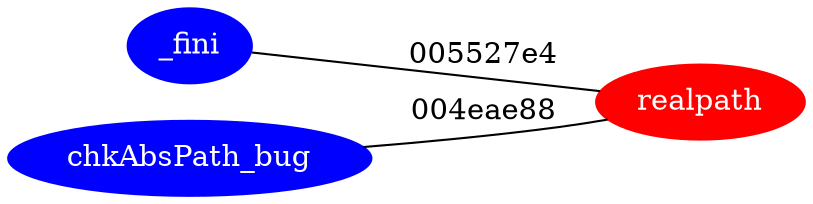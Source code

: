 graph ReferenceTree {
	graph [rankdir=LR]
	_fini [label=_fini color=blue fontcolor=white style=filled]
	realpath [label=realpath color=red fontcolor=white style=filled]
	_fini -- realpath [label="005527e4"]
	chkAbsPath_bug [label=chkAbsPath_bug color=blue fontcolor=white style=filled]
	realpath [label=realpath color=red fontcolor=white style=filled]
	chkAbsPath_bug -- realpath [label="004eae88"]
}
